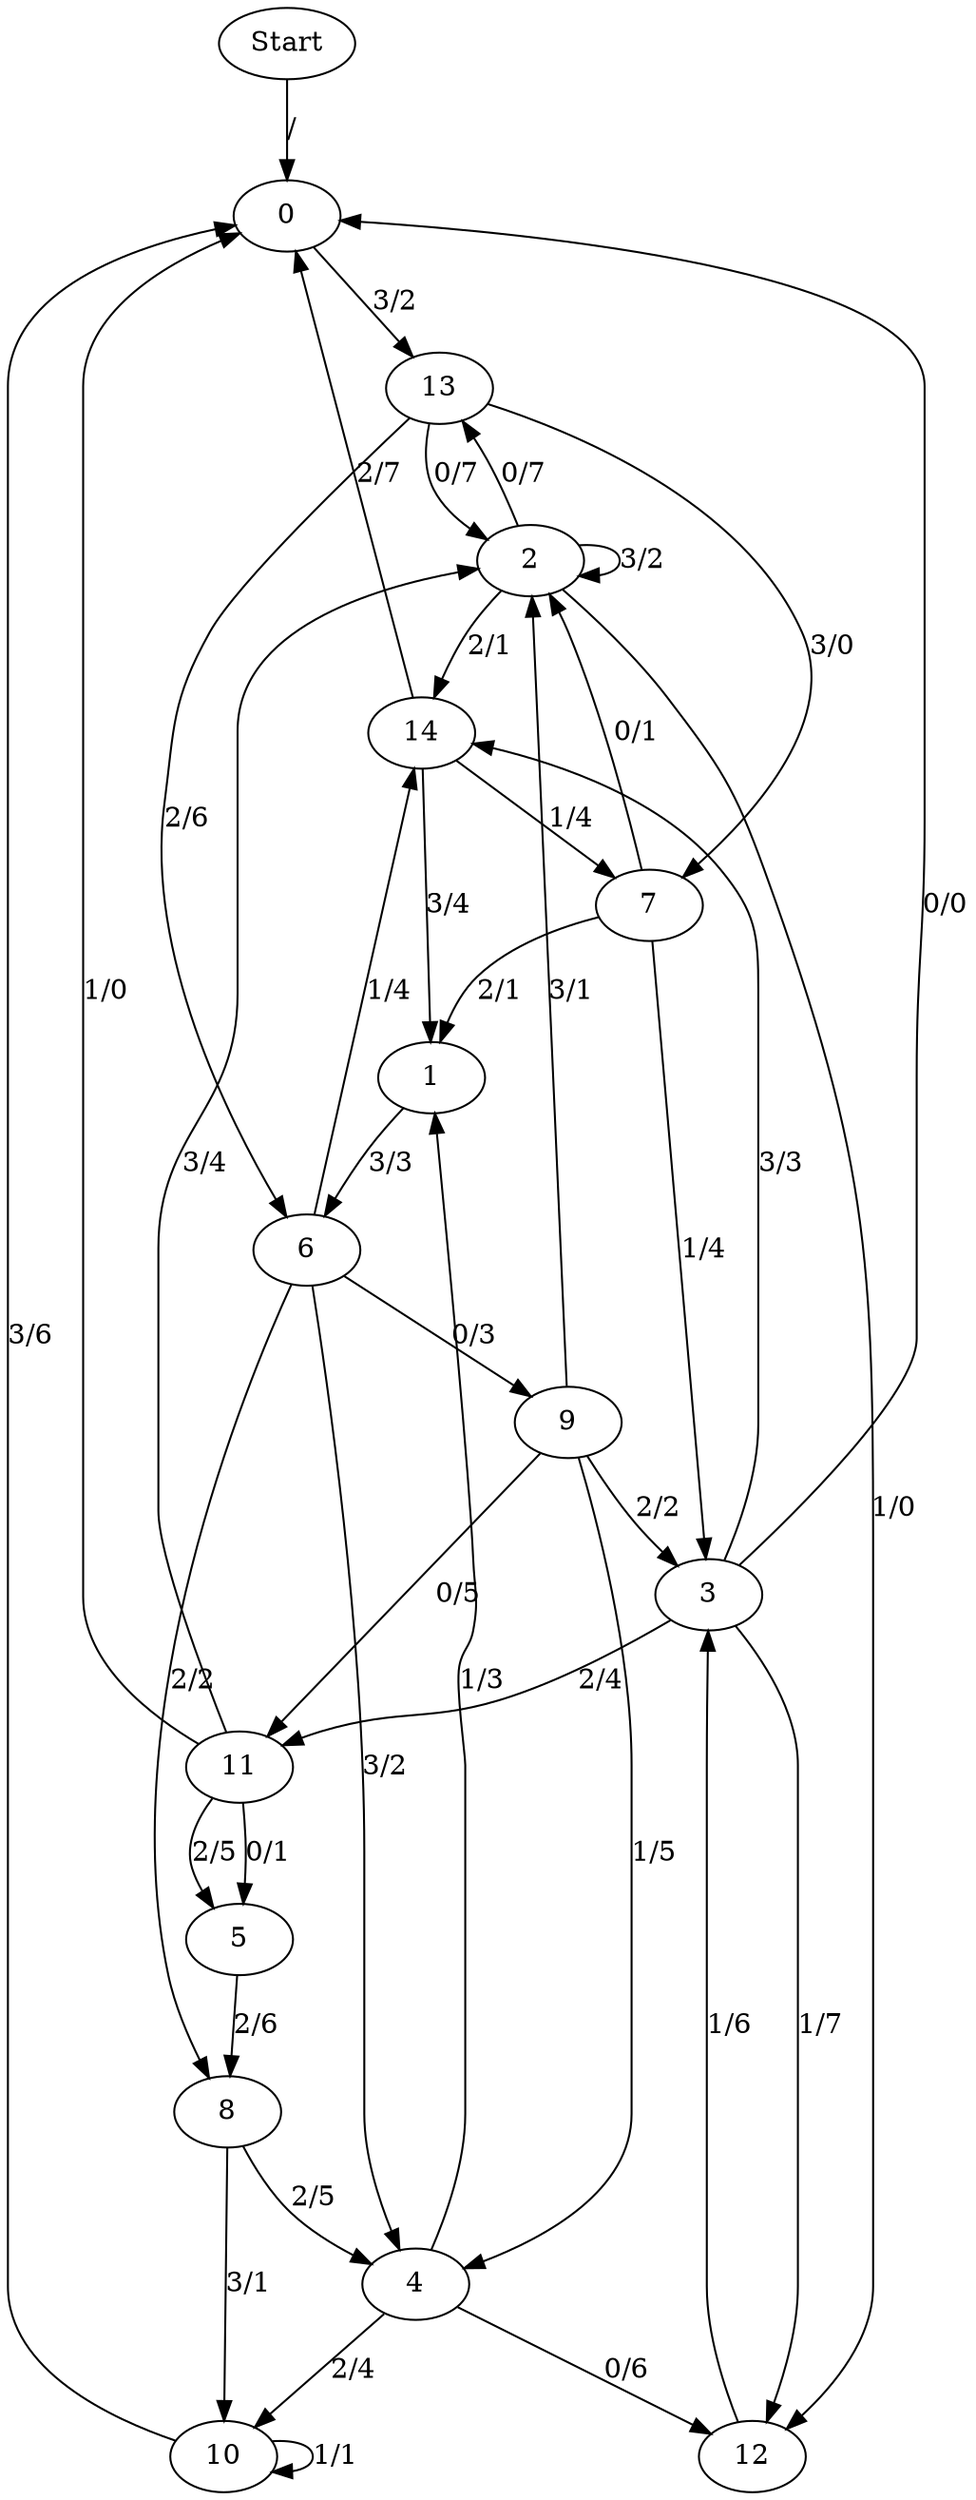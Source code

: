 digraph {
	Start -> 0 [label="/"]
	0 -> 13 [label="3/2"]
	9 -> 3 [label="2/2"]
	9 -> 2 [label="3/1"]
	9 -> 11 [label="0/5"]
	9 -> 4 [label="1/5"]
	3 -> 0 [label="0/0"]
	3 -> 12 [label="1/7"]
	3 -> 11 [label="2/4"]
	3 -> 14 [label="3/3"]
	11 -> 2 [label="3/4"]
	11 -> 5 [label="0/1"]
	11 -> 0 [label="1/0"]
	11 -> 5 [label="2/5"]
	5 -> 8 [label="2/6"]
	2 -> 2 [label="3/2"]
	2 -> 13 [label="0/7"]
	2 -> 12 [label="1/0"]
	2 -> 14 [label="2/1"]
	14 -> 7 [label="1/4"]
	14 -> 0 [label="2/7"]
	14 -> 1 [label="3/4"]
	7 -> 2 [label="0/1"]
	7 -> 3 [label="1/4"]
	7 -> 1 [label="2/1"]
	1 -> 6 [label="3/3"]
	6 -> 4 [label="3/2"]
	6 -> 9 [label="0/3"]
	6 -> 14 [label="1/4"]
	6 -> 8 [label="2/2"]
	8 -> 4 [label="2/5"]
	8 -> 10 [label="3/1"]
	4 -> 10 [label="2/4"]
	4 -> 12 [label="0/6"]
	4 -> 1 [label="1/3"]
	12 -> 3 [label="1/6"]
	10 -> 10 [label="1/1"]
	10 -> 0 [label="3/6"]
	13 -> 2 [label="0/7"]
	13 -> 6 [label="2/6"]
	13 -> 7 [label="3/0"]
}